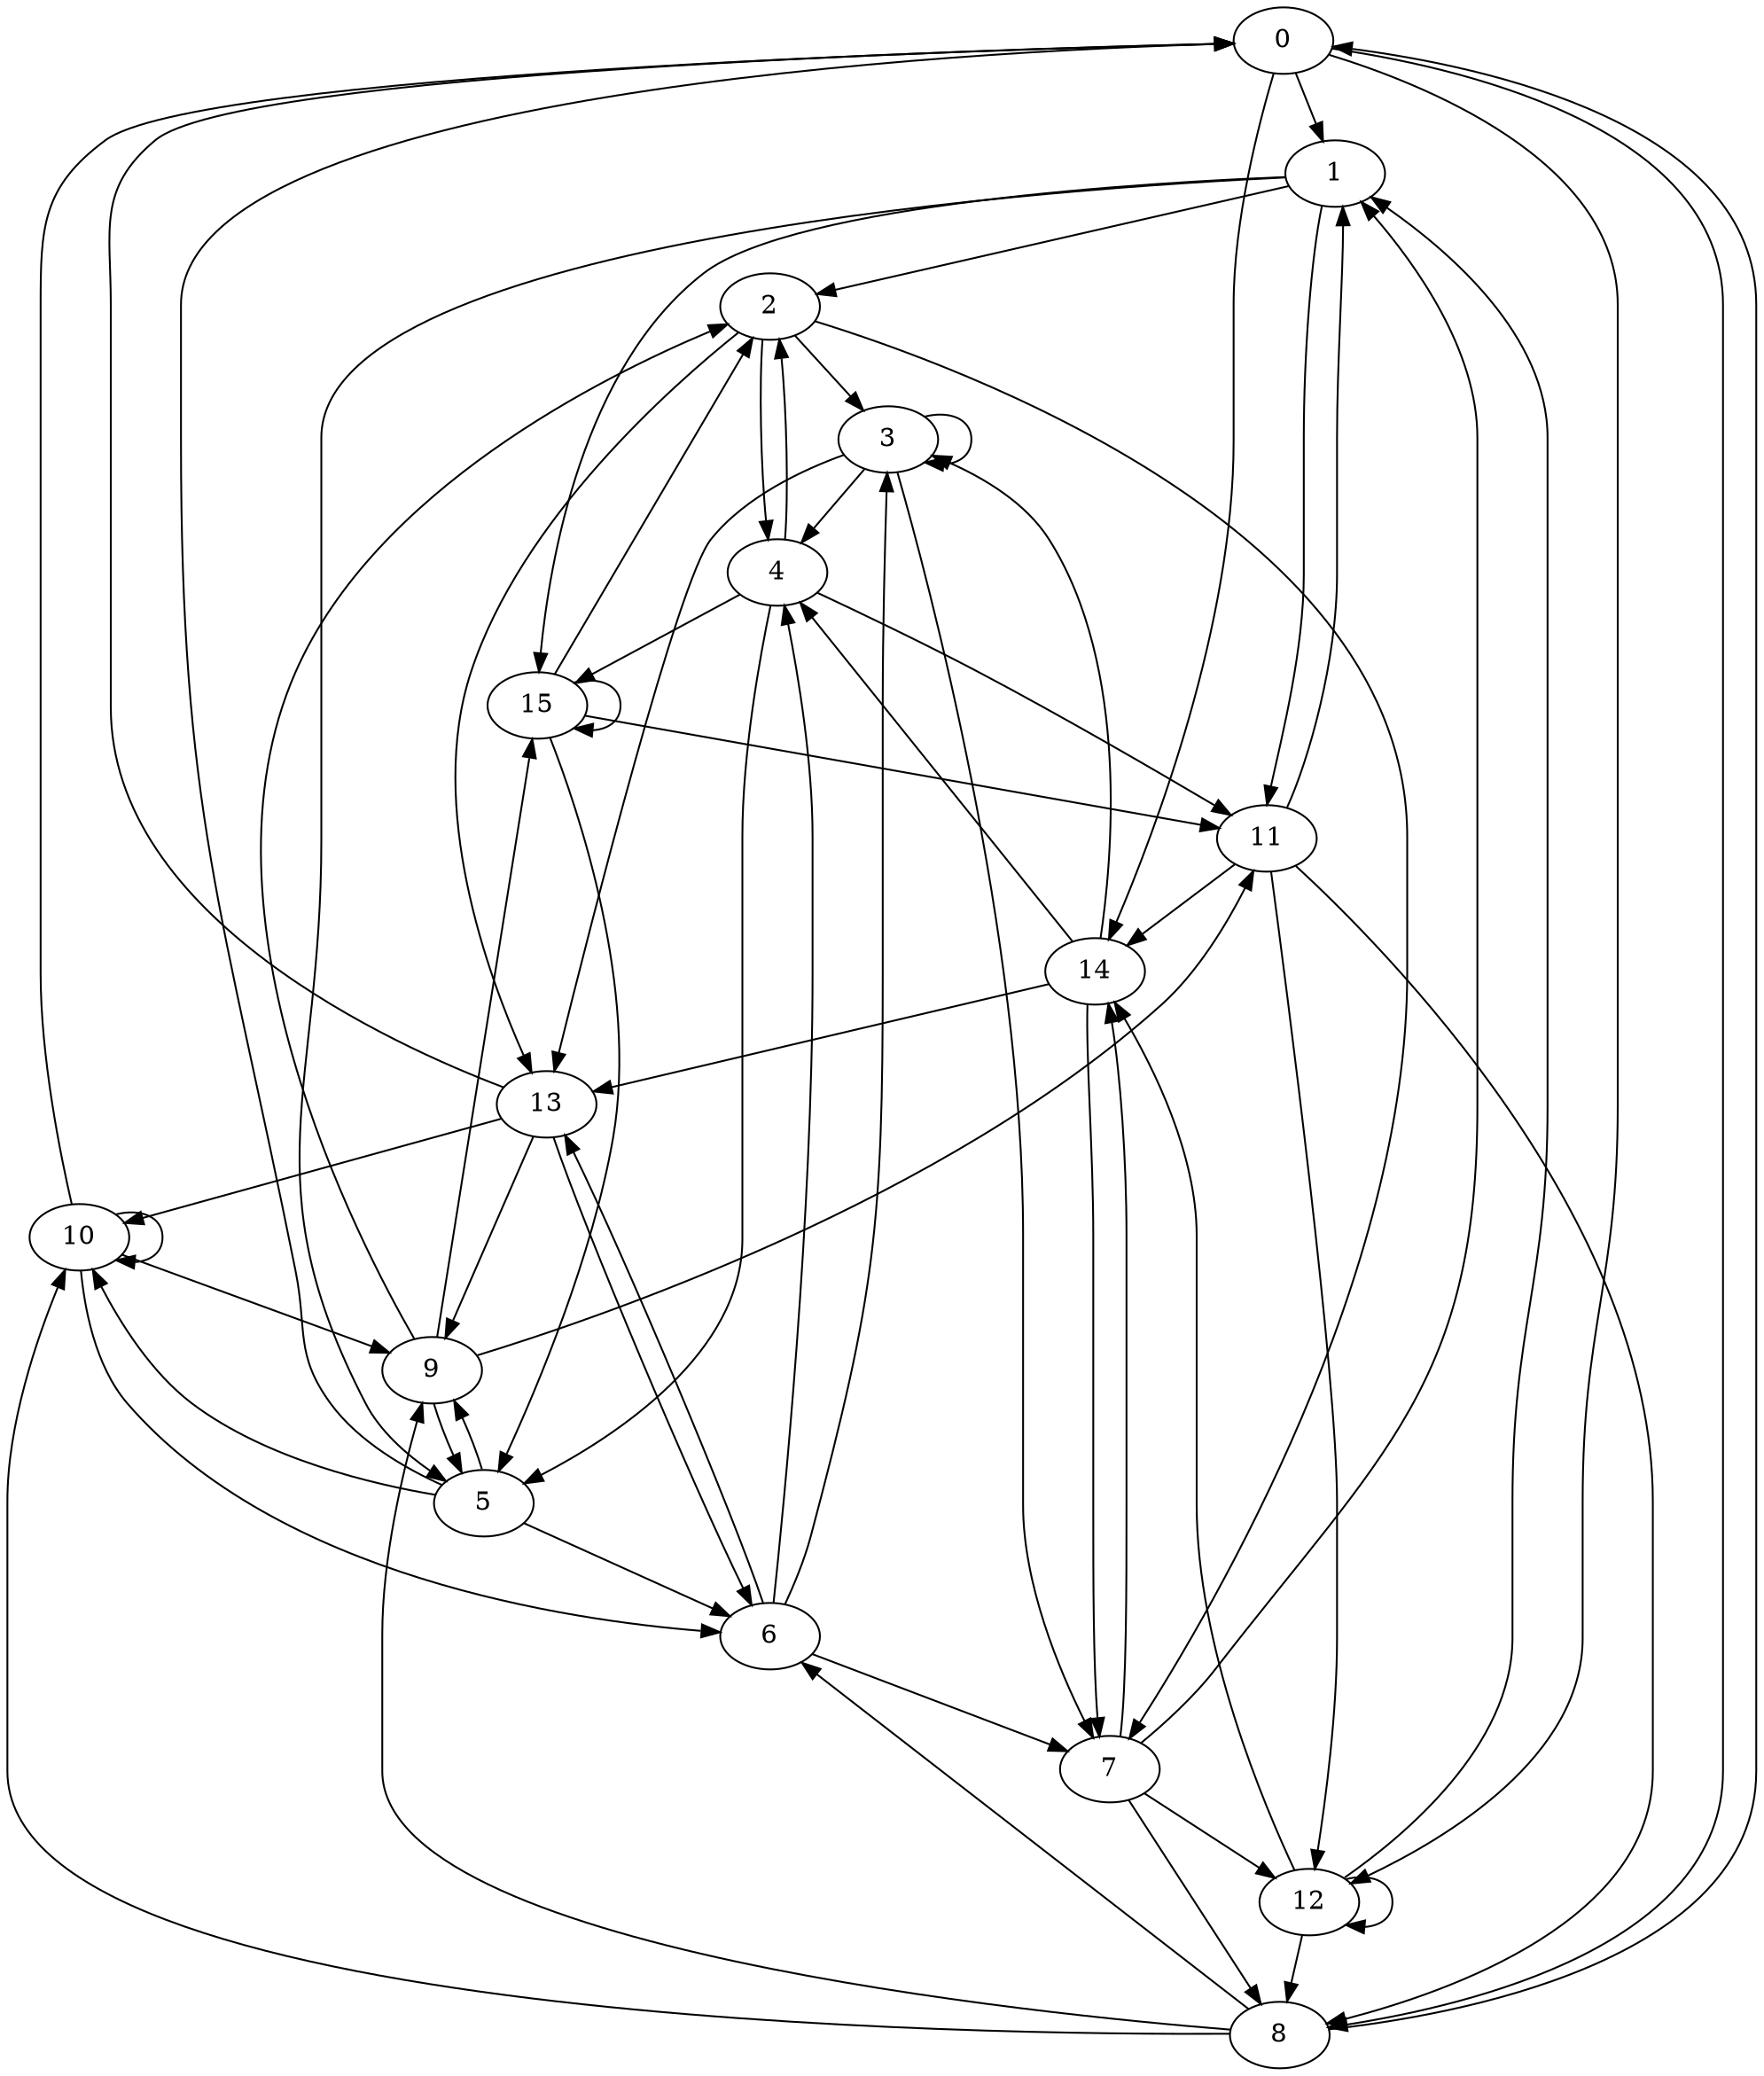 digraph "" {
	0 -> 1 [key=0,
	"mean cov"="{'mean cov': 29.0}",
	seq="['']"];
0 -> 8 [key=0,
"mean cov"="{'mean cov': 19.0}",
seq="['']"];
0 -> 12 [key=0,
"mean cov"="{'mean cov': 20.0}",
seq="['']"];
0 -> 14 [key=0,
"mean cov"="{'mean cov': 24.0}",
seq="['']"];
1 -> 2 [key=0,
"mean cov"="{'mean cov': 29.0}",
seq="['']"];
1 -> 5 [key=0,
"mean cov"="{'mean cov': 51.0}",
seq="['']"];
1 -> 11 [key=0,
"mean cov"="{'mean cov': 42.0}",
seq="['']"];
1 -> 15 [key=0,
"mean cov"="{'mean cov': 48.0}",
seq="['']"];
2 -> 3 [key=0,
"mean cov"="{'mean cov': 17.0}",
seq="['']"];
2 -> 4 [key=0,
"mean cov"="{'mean cov': 13.0}",
seq="['']"];
2 -> 7 [key=0,
"mean cov"="{'mean cov': 49.0}",
seq="['']"];
2 -> 13 [key=0,
"mean cov"="{'mean cov': 12.0}",
seq="['']"];
3 -> 3 [key=0,
"mean cov"="{'mean cov': 66.0}",
seq="['']"];
3 -> 4 [key=0,
"mean cov"="{'mean cov': 30.0}",
seq="['']"];
3 -> 7 [key=0,
"mean cov"="{'mean cov': 31.0}",
seq="['']"];
3 -> 13 [key=0,
"mean cov"="{'mean cov': 30.0}",
seq="['']"];
4 -> 2 [key=0,
"mean cov"="{'mean cov': 19.0}",
seq="['']"];
4 -> 5 [key=0,
"mean cov"="{'mean cov': 29.0}",
seq="['']"];
4 -> 11 [key=0,
"mean cov"="{'mean cov': 29.0}",
seq="['']"];
4 -> 15 [key=0,
"mean cov"="{'mean cov': 16.0}",
seq="['']"];
5 -> 0 [key=0,
"mean cov"="{'mean cov': 49.0}",
seq="['']"];
5 -> 6 [key=0,
"mean cov"="{'mean cov': 34.0}",
seq="['']"];
5 -> 9 [key=0,
"mean cov"="{'mean cov': 36.0}",
seq="['']"];
5 -> 10 [key=0,
"mean cov"="{'mean cov': 31.0}",
seq="['']"];
6 -> 3 [key=0,
"mean cov"="{'mean cov': 40.0}",
seq="['']"];
6 -> 4 [key=0,
"mean cov"="{'mean cov': 29.0}",
seq="['']"];
6 -> 7 [key=0,
"mean cov"="{'mean cov': 34.0}",
seq="['']"];
6 -> 13 [key=0,
"mean cov"="{'mean cov': 23.0}",
seq="['']"];
7 -> 1 [key=0,
"mean cov"="{'mean cov': 51.0}",
seq="['']"];
7 -> 8 [key=0,
"mean cov"="{'mean cov': 29.0}",
seq="['']"];
7 -> 12 [key=0,
"mean cov"="{'mean cov': 43.0}",
seq="['']"];
7 -> 14 [key=0,
"mean cov"="{'mean cov': 27.0}",
seq="['']"];
8 -> 0 [key=0,
"mean cov"="{'mean cov': 13.0}",
seq="['']"];
8 -> 6 [key=0,
"mean cov"="{'mean cov': 29.0}",
seq="['']"];
8 -> 9 [key=0,
"mean cov"="{'mean cov': 21.0}",
seq="['']"];
8 -> 10 [key=0,
"mean cov"="{'mean cov': 30.0}",
seq="['']"];
9 -> 2 [key=0,
"mean cov"="{'mean cov': 24.0}",
seq="['']"];
9 -> 5 [key=0,
"mean cov"="{'mean cov': 27.0}",
seq="['']"];
9 -> 11 [key=0,
"mean cov"="{'mean cov': 25.0}",
seq="['']"];
9 -> 15 [key=0,
"mean cov"="{'mean cov': 41.0}",
seq="['']"];
10 -> 0 [key=0,
"mean cov"="{'mean cov': 17.0}",
seq="['']"];
10 -> 6 [key=0,
"mean cov"="{'mean cov': 40.0}",
seq="['']"];
10 -> 9 [key=0,
"mean cov"="{'mean cov': 35.0}",
seq="['']"];
10 -> 10 [key=0,
"mean cov"="{'mean cov': 66.0}",
seq="['']"];
11 -> 1 [key=0,
"mean cov"="{'mean cov': 42.0}",
seq="['']"];
11 -> 8 [key=0,
"mean cov"="{'mean cov': 29.0}",
seq="['']"];
11 -> 12 [key=0,
"mean cov"="{'mean cov': 42.0}",
seq="['']"];
11 -> 14 [key=0,
"mean cov"="{'mean cov': 25.0}",
seq="['']"];
12 -> 1 [key=0,
"mean cov"="{'mean cov': 48.0}",
seq="['']"];
12 -> 8 [key=0,
"mean cov"="{'mean cov': 16.0}",
seq="['']"];
12 -> 12 [key=0,
"mean cov"="{'mean cov': 22.0}",
seq="['']"];
12 -> 14 [key=0,
"mean cov"="{'mean cov': 41.0}",
seq="['']"];
13 -> 0 [key=0,
"mean cov"="{'mean cov': 12.0}",
seq="['']"];
13 -> 6 [key=0,
"mean cov"="{'mean cov': 23.0}",
seq="['']"];
13 -> 9 [key=0,
"mean cov"="{'mean cov': 25.0}",
seq="['']"];
13 -> 10 [key=0,
"mean cov"="{'mean cov': 30.0}",
seq="['']"];
14 -> 3 [key=0,
"mean cov"="{'mean cov': 35.0}",
seq="['']"];
14 -> 4 [key=0,
"mean cov"="{'mean cov': 21.0}",
seq="['']"];
14 -> 7 [key=0,
"mean cov"="{'mean cov': 36.0}",
seq="['']"];
14 -> 13 [key=0,
"mean cov"="{'mean cov': 25.0}",
seq="['']"];
15 -> 2 [key=0,
"mean cov"="{'mean cov': 20.0}",
seq="['']"];
15 -> 5 [key=0,
"mean cov"="{'mean cov': 43.0}",
seq="['']"];
15 -> 11 [key=0,
"mean cov"="{'mean cov': 42.0}",
seq="['']"];
15 -> 15 [key=0,
"mean cov"="{'mean cov': 22.0}",
seq="['']"];
}
